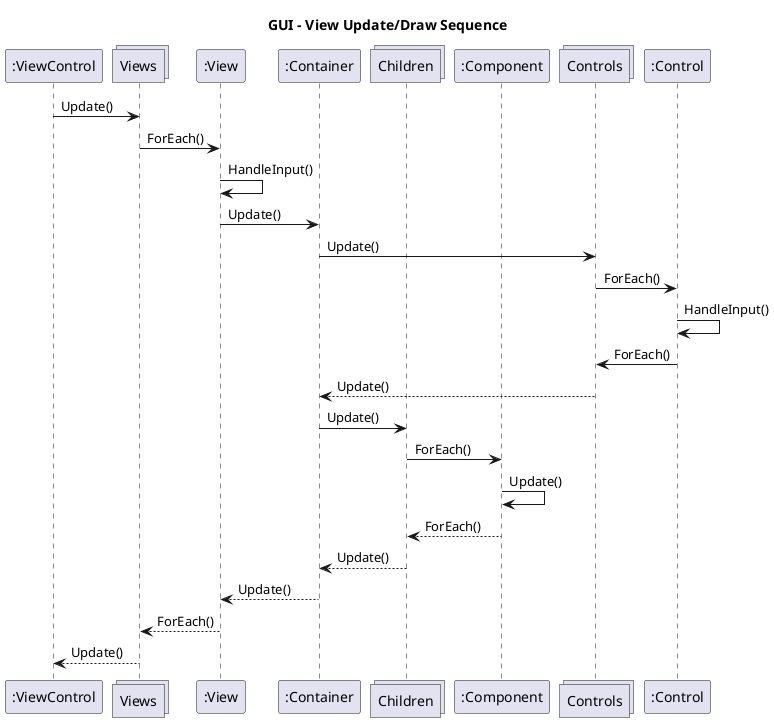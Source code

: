 @startuml ViewSequence
title GUI - View Update/Draw Sequence

participant ":ViewControl" as ViewControl

collections "Views" as Views
participant ":View" as View

participant ":Container" as Container

collections "Children" as Components
participant ":Component" as Component

collections "Controls" as Controls
participant ":Control" as Control

ViewControl -> Views : Update()
    Views -> View : ForEach()
        View -> View : HandleInput()
        View -> Container : Update()
            Container -> Controls : Update()
                Controls -> Control : ForEach()
                    Control -> Control : HandleInput()
                Controls <- Control : ForEach()
            Container <-- Controls : Update()
            Container -> Components : Update()
                Components -> Component : ForEach()
                    Component -> Component : Update()
                Components <-- Component : ForEach()
            Container <-- Components : Update()
        View <-- Container : Update()
    Views <-- View : ForEach()
ViewControl <-- Views : Update()

@enduml